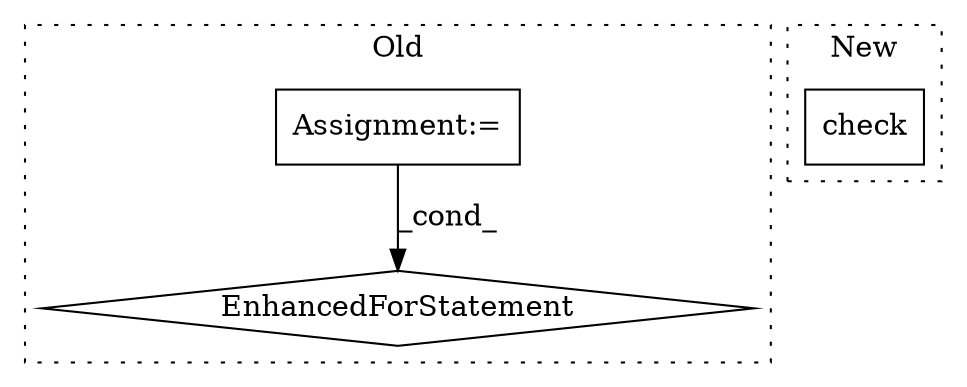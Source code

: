 digraph G {
subgraph cluster0 {
1 [label="EnhancedForStatement" a="70" s="1056,1143" l="57,2" shape="diamond"];
3 [label="Assignment:=" a="7" s="1056,1143" l="57,2" shape="box"];
label = "Old";
style="dotted";
}
subgraph cluster1 {
2 [label="check" a="32" s="696,727" l="6,1" shape="box"];
label = "New";
style="dotted";
}
3 -> 1 [label="_cond_"];
}
